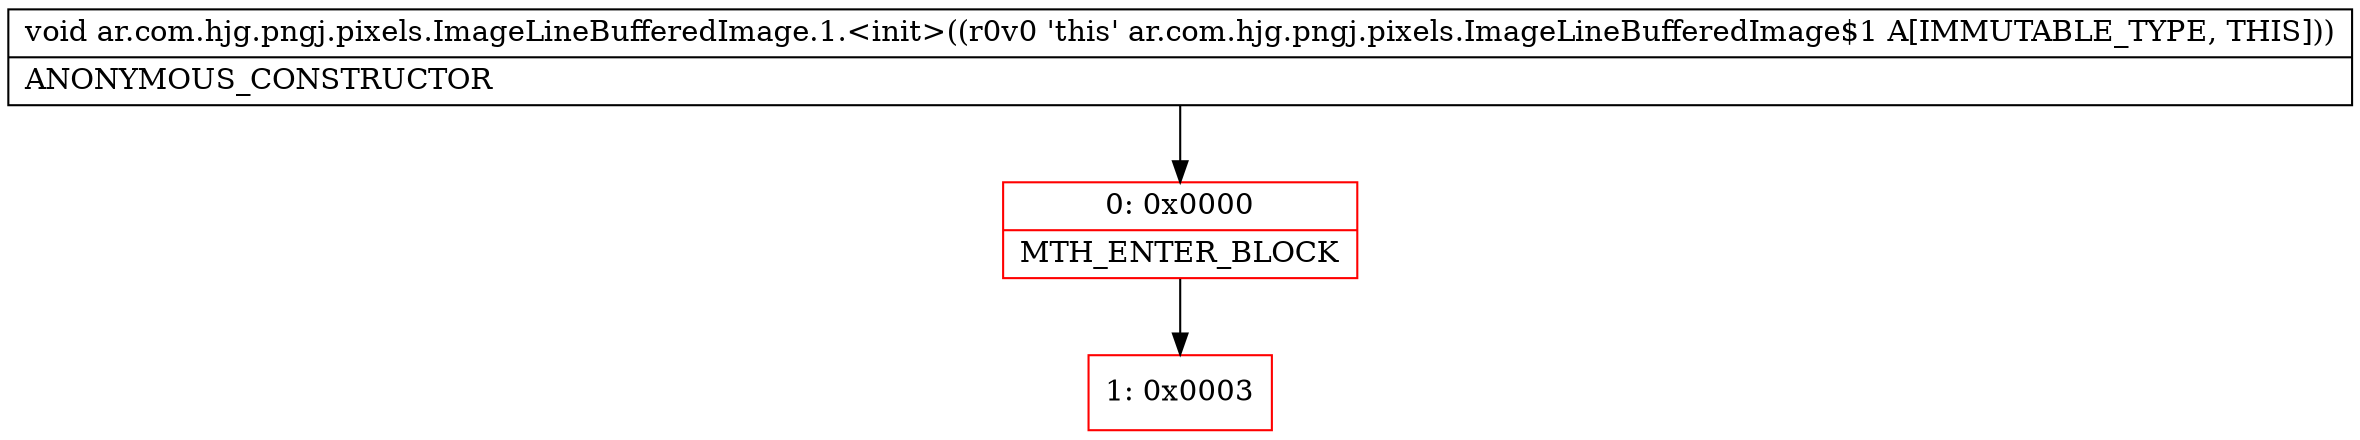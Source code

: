 digraph "CFG forar.com.hjg.pngj.pixels.ImageLineBufferedImage.1.\<init\>()V" {
subgraph cluster_Region_1147538832 {
label = "R(0)";
node [shape=record,color=blue];
}
Node_0 [shape=record,color=red,label="{0\:\ 0x0000|MTH_ENTER_BLOCK\l}"];
Node_1 [shape=record,color=red,label="{1\:\ 0x0003}"];
MethodNode[shape=record,label="{void ar.com.hjg.pngj.pixels.ImageLineBufferedImage.1.\<init\>((r0v0 'this' ar.com.hjg.pngj.pixels.ImageLineBufferedImage$1 A[IMMUTABLE_TYPE, THIS]))  | ANONYMOUS_CONSTRUCTOR\l}"];
MethodNode -> Node_0;
Node_0 -> Node_1;
}

